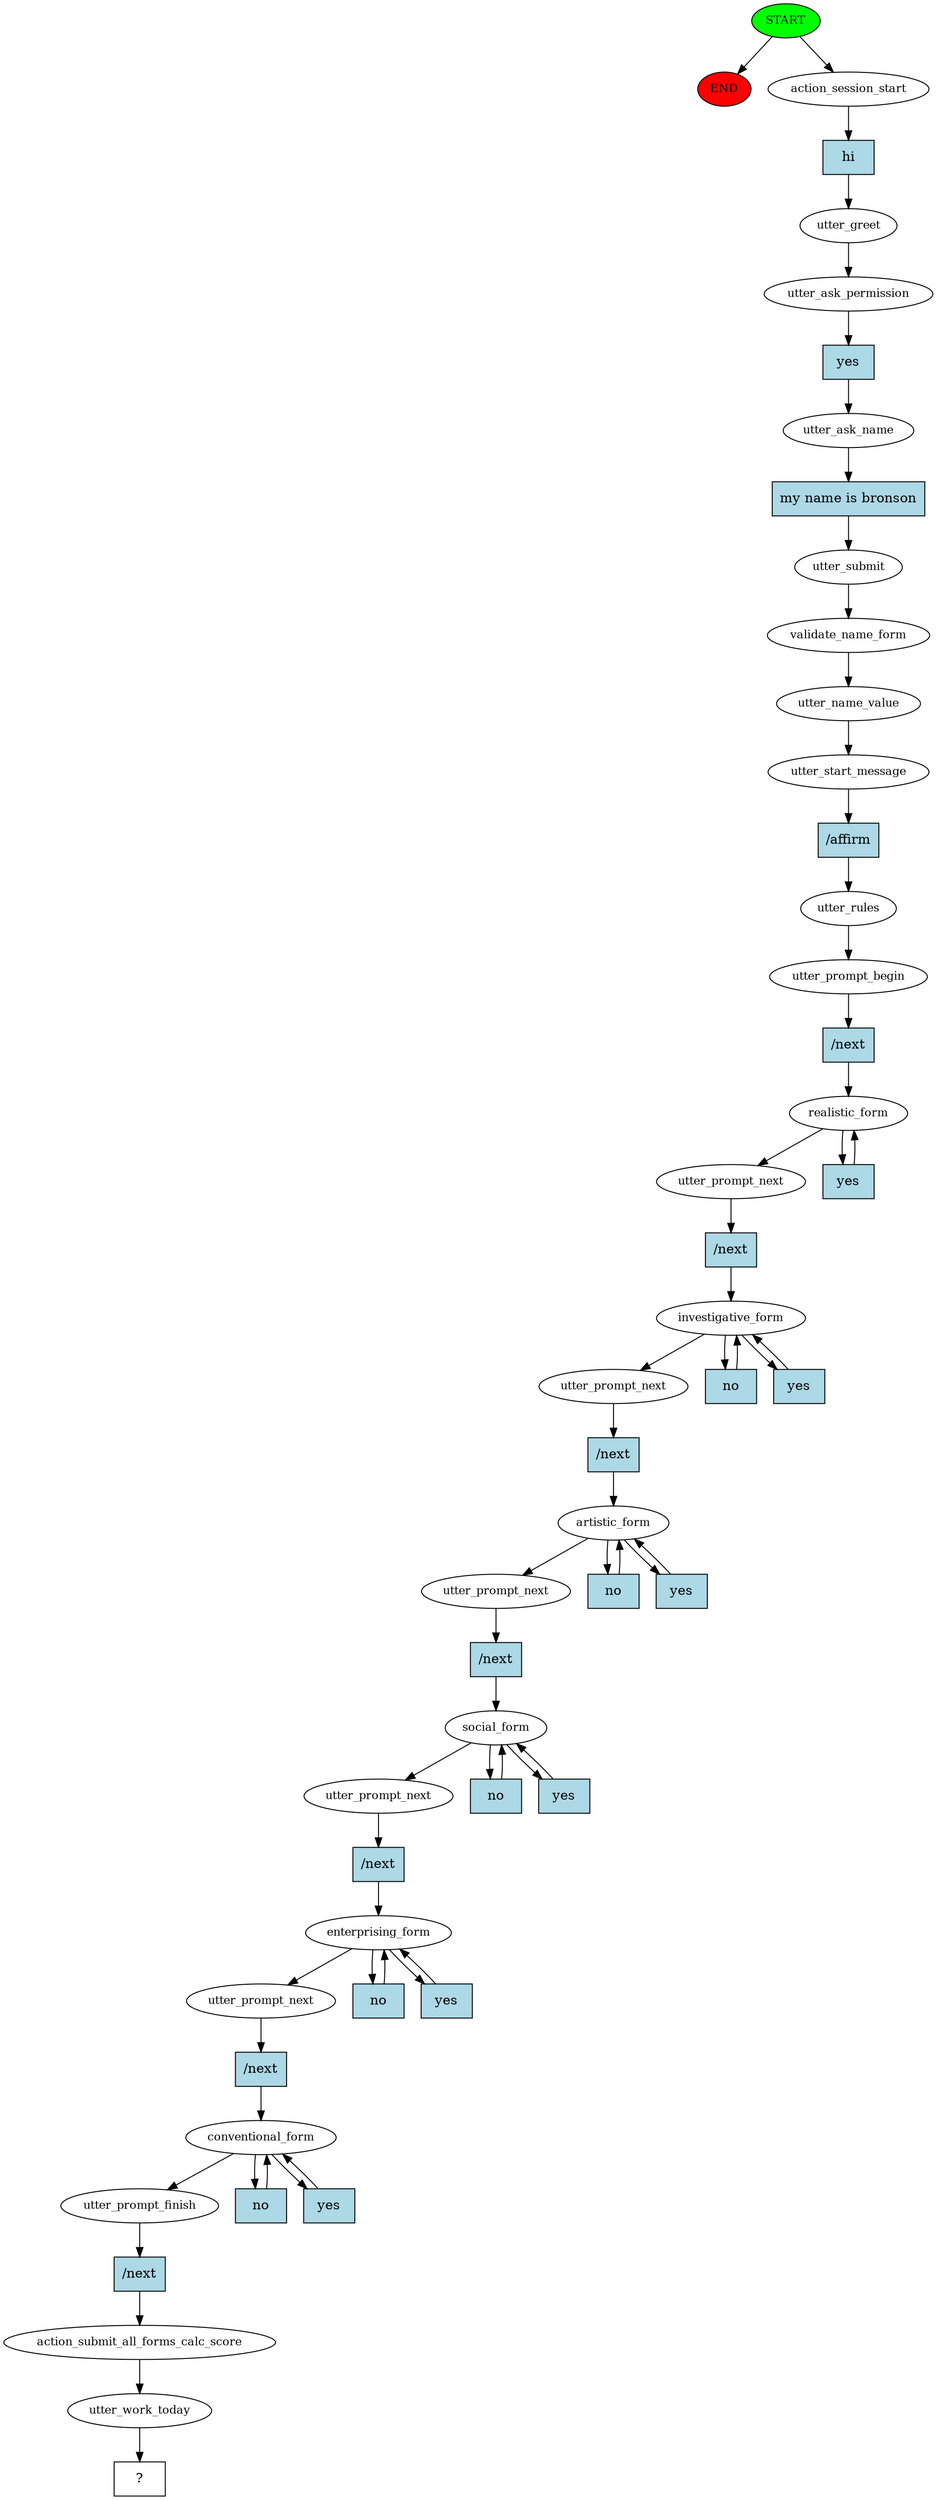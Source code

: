 digraph  {
0 [class="start active", fillcolor=green, fontsize=12, label=START, style=filled];
"-1" [class=end, fillcolor=red, fontsize=12, label=END, style=filled];
1 [class=active, fontsize=12, label=action_session_start];
2 [class=active, fontsize=12, label=utter_greet];
3 [class=active, fontsize=12, label=utter_ask_permission];
4 [class=active, fontsize=12, label=utter_ask_name];
5 [class=active, fontsize=12, label=utter_submit];
6 [class=active, fontsize=12, label=validate_name_form];
7 [class=active, fontsize=12, label=utter_name_value];
8 [class=active, fontsize=12, label=utter_start_message];
9 [class=active, fontsize=12, label=utter_rules];
10 [class=active, fontsize=12, label=utter_prompt_begin];
11 [class=active, fontsize=12, label=realistic_form];
21 [class=active, fontsize=12, label=utter_prompt_next];
22 [class=active, fontsize=12, label=investigative_form];
32 [class=active, fontsize=12, label=utter_prompt_next];
33 [class=active, fontsize=12, label=artistic_form];
43 [class=active, fontsize=12, label=utter_prompt_next];
44 [class=active, fontsize=12, label=social_form];
54 [class=active, fontsize=12, label=utter_prompt_next];
55 [class=active, fontsize=12, label=enterprising_form];
65 [class=active, fontsize=12, label=utter_prompt_next];
66 [class=active, fontsize=12, label=conventional_form];
76 [class=active, fontsize=12, label=utter_prompt_finish];
77 [class=active, fontsize=12, label=action_submit_all_forms_calc_score];
78 [class=active, fontsize=12, label=utter_work_today];
79 [class="intent dashed active", label="  ?  ", shape=rect];
80 [class="intent active", fillcolor=lightblue, label=hi, shape=rect, style=filled];
81 [class="intent active", fillcolor=lightblue, label=yes, shape=rect, style=filled];
82 [class="intent active", fillcolor=lightblue, label="my name is bronson", shape=rect, style=filled];
83 [class="intent active", fillcolor=lightblue, label="/affirm", shape=rect, style=filled];
84 [class="intent active", fillcolor=lightblue, label="/next", shape=rect, style=filled];
85 [class="intent active", fillcolor=lightblue, label=yes, shape=rect, style=filled];
86 [class="intent active", fillcolor=lightblue, label="/next", shape=rect, style=filled];
87 [class="intent active", fillcolor=lightblue, label=no, shape=rect, style=filled];
88 [class="intent active", fillcolor=lightblue, label=yes, shape=rect, style=filled];
89 [class="intent active", fillcolor=lightblue, label="/next", shape=rect, style=filled];
90 [class="intent active", fillcolor=lightblue, label=no, shape=rect, style=filled];
91 [class="intent active", fillcolor=lightblue, label=yes, shape=rect, style=filled];
92 [class="intent active", fillcolor=lightblue, label="/next", shape=rect, style=filled];
93 [class="intent active", fillcolor=lightblue, label=no, shape=rect, style=filled];
94 [class="intent active", fillcolor=lightblue, label=yes, shape=rect, style=filled];
95 [class="intent active", fillcolor=lightblue, label="/next", shape=rect, style=filled];
96 [class="intent active", fillcolor=lightblue, label=no, shape=rect, style=filled];
97 [class="intent active", fillcolor=lightblue, label=yes, shape=rect, style=filled];
98 [class="intent active", fillcolor=lightblue, label="/next", shape=rect, style=filled];
99 [class="intent active", fillcolor=lightblue, label=no, shape=rect, style=filled];
100 [class="intent active", fillcolor=lightblue, label=yes, shape=rect, style=filled];
101 [class="intent active", fillcolor=lightblue, label="/next", shape=rect, style=filled];
0 -> "-1"  [class="", key=NONE, label=""];
0 -> 1  [class=active, key=NONE, label=""];
1 -> 80  [class=active, key=0];
2 -> 3  [class=active, key=NONE, label=""];
3 -> 81  [class=active, key=0];
4 -> 82  [class=active, key=0];
5 -> 6  [class=active, key=NONE, label=""];
6 -> 7  [class=active, key=NONE, label=""];
7 -> 8  [class=active, key=NONE, label=""];
8 -> 83  [class=active, key=0];
9 -> 10  [class=active, key=NONE, label=""];
10 -> 84  [class=active, key=0];
11 -> 21  [class=active, key=NONE, label=""];
11 -> 85  [class=active, key=0];
21 -> 86  [class=active, key=0];
22 -> 32  [class=active, key=NONE, label=""];
22 -> 87  [class=active, key=0];
22 -> 88  [class=active, key=0];
32 -> 89  [class=active, key=0];
33 -> 43  [class=active, key=NONE, label=""];
33 -> 90  [class=active, key=0];
33 -> 91  [class=active, key=0];
43 -> 92  [class=active, key=0];
44 -> 54  [class=active, key=NONE, label=""];
44 -> 93  [class=active, key=0];
44 -> 94  [class=active, key=0];
54 -> 95  [class=active, key=0];
55 -> 65  [class=active, key=NONE, label=""];
55 -> 96  [class=active, key=0];
55 -> 97  [class=active, key=0];
65 -> 98  [class=active, key=0];
66 -> 76  [class=active, key=NONE, label=""];
66 -> 99  [class=active, key=0];
66 -> 100  [class=active, key=0];
76 -> 101  [class=active, key=0];
77 -> 78  [class=active, key=NONE, label=""];
78 -> 79  [class=active, key=NONE, label=""];
80 -> 2  [class=active, key=0];
81 -> 4  [class=active, key=0];
82 -> 5  [class=active, key=0];
83 -> 9  [class=active, key=0];
84 -> 11  [class=active, key=0];
85 -> 11  [class=active, key=0];
86 -> 22  [class=active, key=0];
87 -> 22  [class=active, key=0];
88 -> 22  [class=active, key=0];
89 -> 33  [class=active, key=0];
90 -> 33  [class=active, key=0];
91 -> 33  [class=active, key=0];
92 -> 44  [class=active, key=0];
93 -> 44  [class=active, key=0];
94 -> 44  [class=active, key=0];
95 -> 55  [class=active, key=0];
96 -> 55  [class=active, key=0];
97 -> 55  [class=active, key=0];
98 -> 66  [class=active, key=0];
99 -> 66  [class=active, key=0];
100 -> 66  [class=active, key=0];
101 -> 77  [class=active, key=0];
}
